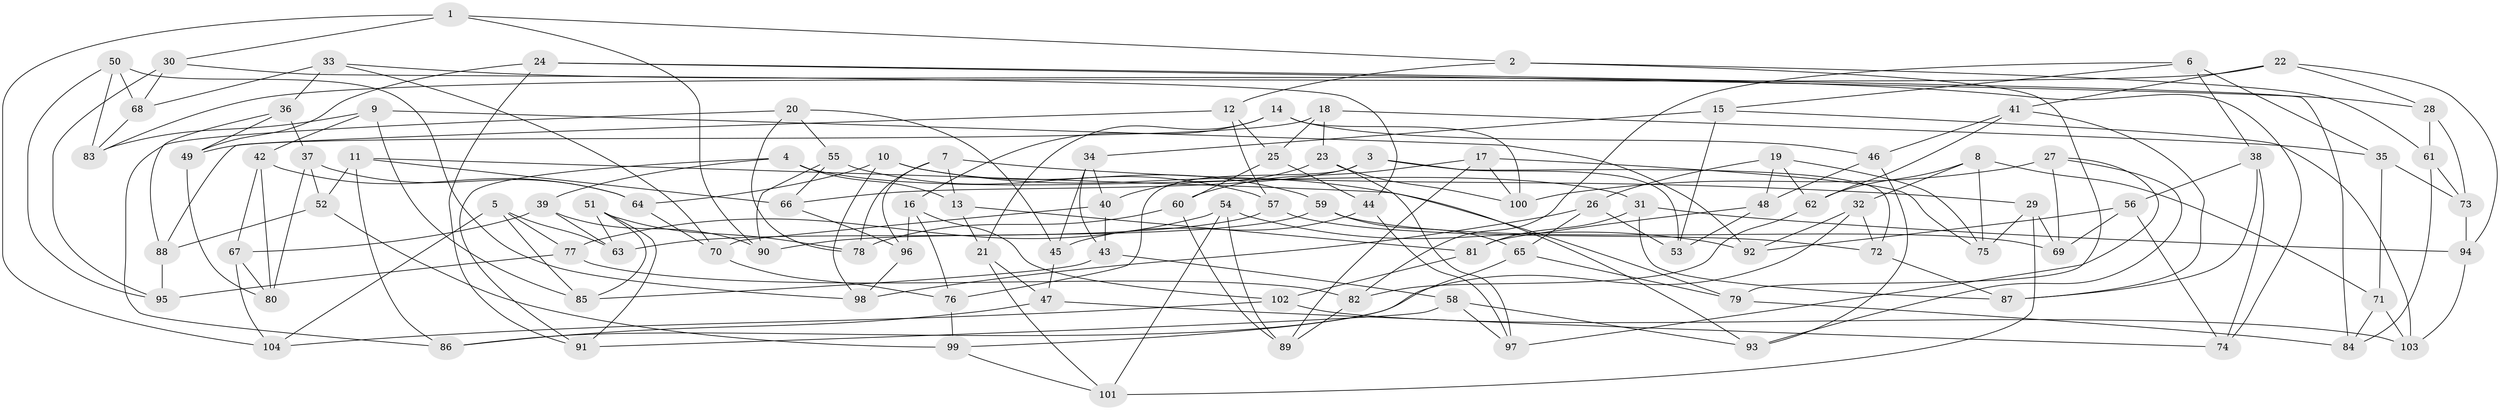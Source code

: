// Generated by graph-tools (version 1.1) at 2025/26/03/09/25 03:26:59]
// undirected, 104 vertices, 208 edges
graph export_dot {
graph [start="1"]
  node [color=gray90,style=filled];
  1;
  2;
  3;
  4;
  5;
  6;
  7;
  8;
  9;
  10;
  11;
  12;
  13;
  14;
  15;
  16;
  17;
  18;
  19;
  20;
  21;
  22;
  23;
  24;
  25;
  26;
  27;
  28;
  29;
  30;
  31;
  32;
  33;
  34;
  35;
  36;
  37;
  38;
  39;
  40;
  41;
  42;
  43;
  44;
  45;
  46;
  47;
  48;
  49;
  50;
  51;
  52;
  53;
  54;
  55;
  56;
  57;
  58;
  59;
  60;
  61;
  62;
  63;
  64;
  65;
  66;
  67;
  68;
  69;
  70;
  71;
  72;
  73;
  74;
  75;
  76;
  77;
  78;
  79;
  80;
  81;
  82;
  83;
  84;
  85;
  86;
  87;
  88;
  89;
  90;
  91;
  92;
  93;
  94;
  95;
  96;
  97;
  98;
  99;
  100;
  101;
  102;
  103;
  104;
  1 -- 90;
  1 -- 30;
  1 -- 2;
  1 -- 104;
  2 -- 79;
  2 -- 12;
  2 -- 61;
  3 -- 66;
  3 -- 76;
  3 -- 53;
  3 -- 72;
  4 -- 13;
  4 -- 31;
  4 -- 39;
  4 -- 91;
  5 -- 104;
  5 -- 85;
  5 -- 77;
  5 -- 63;
  6 -- 38;
  6 -- 82;
  6 -- 35;
  6 -- 15;
  7 -- 29;
  7 -- 96;
  7 -- 78;
  7 -- 13;
  8 -- 32;
  8 -- 75;
  8 -- 71;
  8 -- 62;
  9 -- 92;
  9 -- 85;
  9 -- 83;
  9 -- 42;
  10 -- 59;
  10 -- 98;
  10 -- 64;
  10 -- 79;
  11 -- 66;
  11 -- 52;
  11 -- 86;
  11 -- 93;
  12 -- 57;
  12 -- 25;
  12 -- 88;
  13 -- 21;
  13 -- 81;
  14 -- 16;
  14 -- 46;
  14 -- 21;
  14 -- 100;
  15 -- 53;
  15 -- 34;
  15 -- 103;
  16 -- 76;
  16 -- 96;
  16 -- 102;
  17 -- 75;
  17 -- 60;
  17 -- 89;
  17 -- 100;
  18 -- 35;
  18 -- 25;
  18 -- 23;
  18 -- 49;
  19 -- 48;
  19 -- 26;
  19 -- 75;
  19 -- 62;
  20 -- 45;
  20 -- 86;
  20 -- 78;
  20 -- 55;
  21 -- 101;
  21 -- 47;
  22 -- 83;
  22 -- 28;
  22 -- 41;
  22 -- 94;
  23 -- 40;
  23 -- 97;
  23 -- 100;
  24 -- 49;
  24 -- 84;
  24 -- 91;
  24 -- 28;
  25 -- 60;
  25 -- 44;
  26 -- 98;
  26 -- 53;
  26 -- 65;
  27 -- 97;
  27 -- 93;
  27 -- 69;
  27 -- 100;
  28 -- 61;
  28 -- 73;
  29 -- 75;
  29 -- 101;
  29 -- 69;
  30 -- 44;
  30 -- 95;
  30 -- 68;
  31 -- 94;
  31 -- 87;
  31 -- 81;
  32 -- 72;
  32 -- 86;
  32 -- 92;
  33 -- 70;
  33 -- 68;
  33 -- 74;
  33 -- 36;
  34 -- 40;
  34 -- 45;
  34 -- 43;
  35 -- 73;
  35 -- 71;
  36 -- 88;
  36 -- 37;
  36 -- 49;
  37 -- 52;
  37 -- 64;
  37 -- 80;
  38 -- 87;
  38 -- 56;
  38 -- 74;
  39 -- 67;
  39 -- 90;
  39 -- 63;
  40 -- 70;
  40 -- 43;
  41 -- 62;
  41 -- 46;
  41 -- 87;
  42 -- 64;
  42 -- 80;
  42 -- 67;
  43 -- 85;
  43 -- 58;
  44 -- 45;
  44 -- 97;
  45 -- 47;
  46 -- 93;
  46 -- 48;
  47 -- 86;
  47 -- 74;
  48 -- 81;
  48 -- 53;
  49 -- 80;
  50 -- 83;
  50 -- 68;
  50 -- 98;
  50 -- 95;
  51 -- 85;
  51 -- 91;
  51 -- 78;
  51 -- 63;
  52 -- 88;
  52 -- 99;
  54 -- 92;
  54 -- 101;
  54 -- 77;
  54 -- 89;
  55 -- 57;
  55 -- 66;
  55 -- 90;
  56 -- 92;
  56 -- 74;
  56 -- 69;
  57 -- 63;
  57 -- 72;
  58 -- 91;
  58 -- 93;
  58 -- 97;
  59 -- 65;
  59 -- 69;
  59 -- 90;
  60 -- 78;
  60 -- 89;
  61 -- 73;
  61 -- 84;
  62 -- 82;
  64 -- 70;
  65 -- 99;
  65 -- 79;
  66 -- 96;
  67 -- 104;
  67 -- 80;
  68 -- 83;
  70 -- 76;
  71 -- 103;
  71 -- 84;
  72 -- 87;
  73 -- 94;
  76 -- 99;
  77 -- 82;
  77 -- 95;
  79 -- 84;
  81 -- 102;
  82 -- 89;
  88 -- 95;
  94 -- 103;
  96 -- 98;
  99 -- 101;
  102 -- 104;
  102 -- 103;
}
